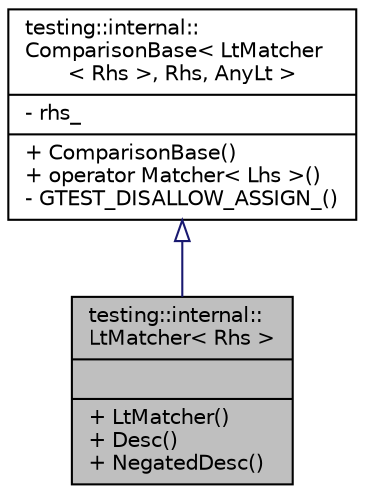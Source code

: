 digraph "testing::internal::LtMatcher&lt; Rhs &gt;"
{
  edge [fontname="Helvetica",fontsize="10",labelfontname="Helvetica",labelfontsize="10"];
  node [fontname="Helvetica",fontsize="10",shape=record];
  Node0 [label="{testing::internal::\lLtMatcher\< Rhs \>\n||+ LtMatcher()\l+ Desc()\l+ NegatedDesc()\l}",height=0.2,width=0.4,color="black", fillcolor="grey75", style="filled", fontcolor="black"];
  Node1 -> Node0 [dir="back",color="midnightblue",fontsize="10",style="solid",arrowtail="onormal",fontname="Helvetica"];
  Node1 [label="{testing::internal::\lComparisonBase\< LtMatcher\l\< Rhs \>, Rhs, AnyLt \>\n|- rhs_\l|+ ComparisonBase()\l+ operator Matcher\< Lhs \>()\l- GTEST_DISALLOW_ASSIGN_()\l}",height=0.2,width=0.4,color="black", fillcolor="white", style="filled",URL="$d2/d2b/classtesting_1_1internal_1_1_comparison_base.html"];
}
